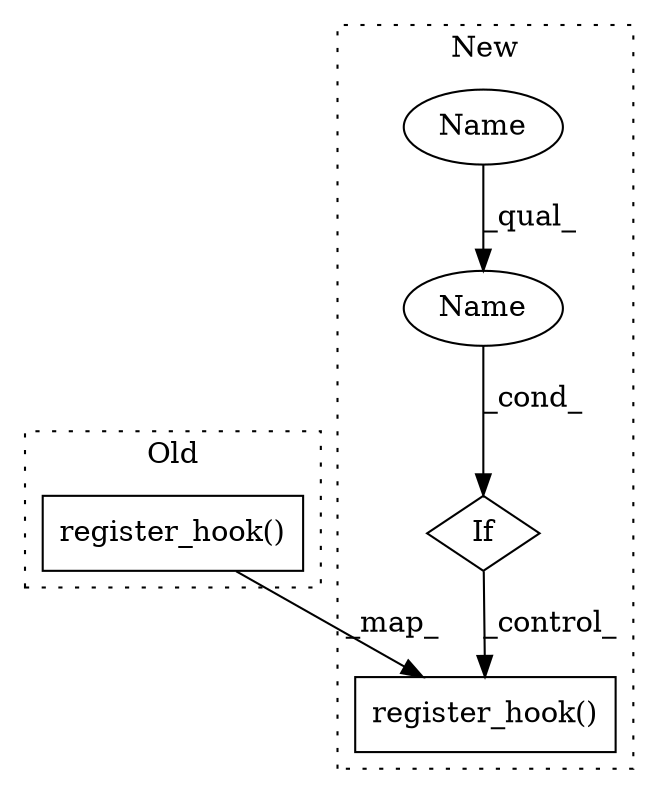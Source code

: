 digraph G {
subgraph cluster0 {
1 [label="register_hook()" a="75" s="6226,6256" l="16,1" shape="box"];
label = "Old";
style="dotted";
}
subgraph cluster1 {
2 [label="register_hook()" a="75" s="6262,6292" l="16,1" shape="box"];
3 [label="If" a="96" s="6226" l="3" shape="diamond"];
4 [label="Name" a="87" s="6229" l="15" shape="ellipse"];
5 [label="Name" a="87" s="6229" l="1" shape="ellipse"];
label = "New";
style="dotted";
}
1 -> 2 [label="_map_"];
3 -> 2 [label="_control_"];
4 -> 3 [label="_cond_"];
5 -> 4 [label="_qual_"];
}